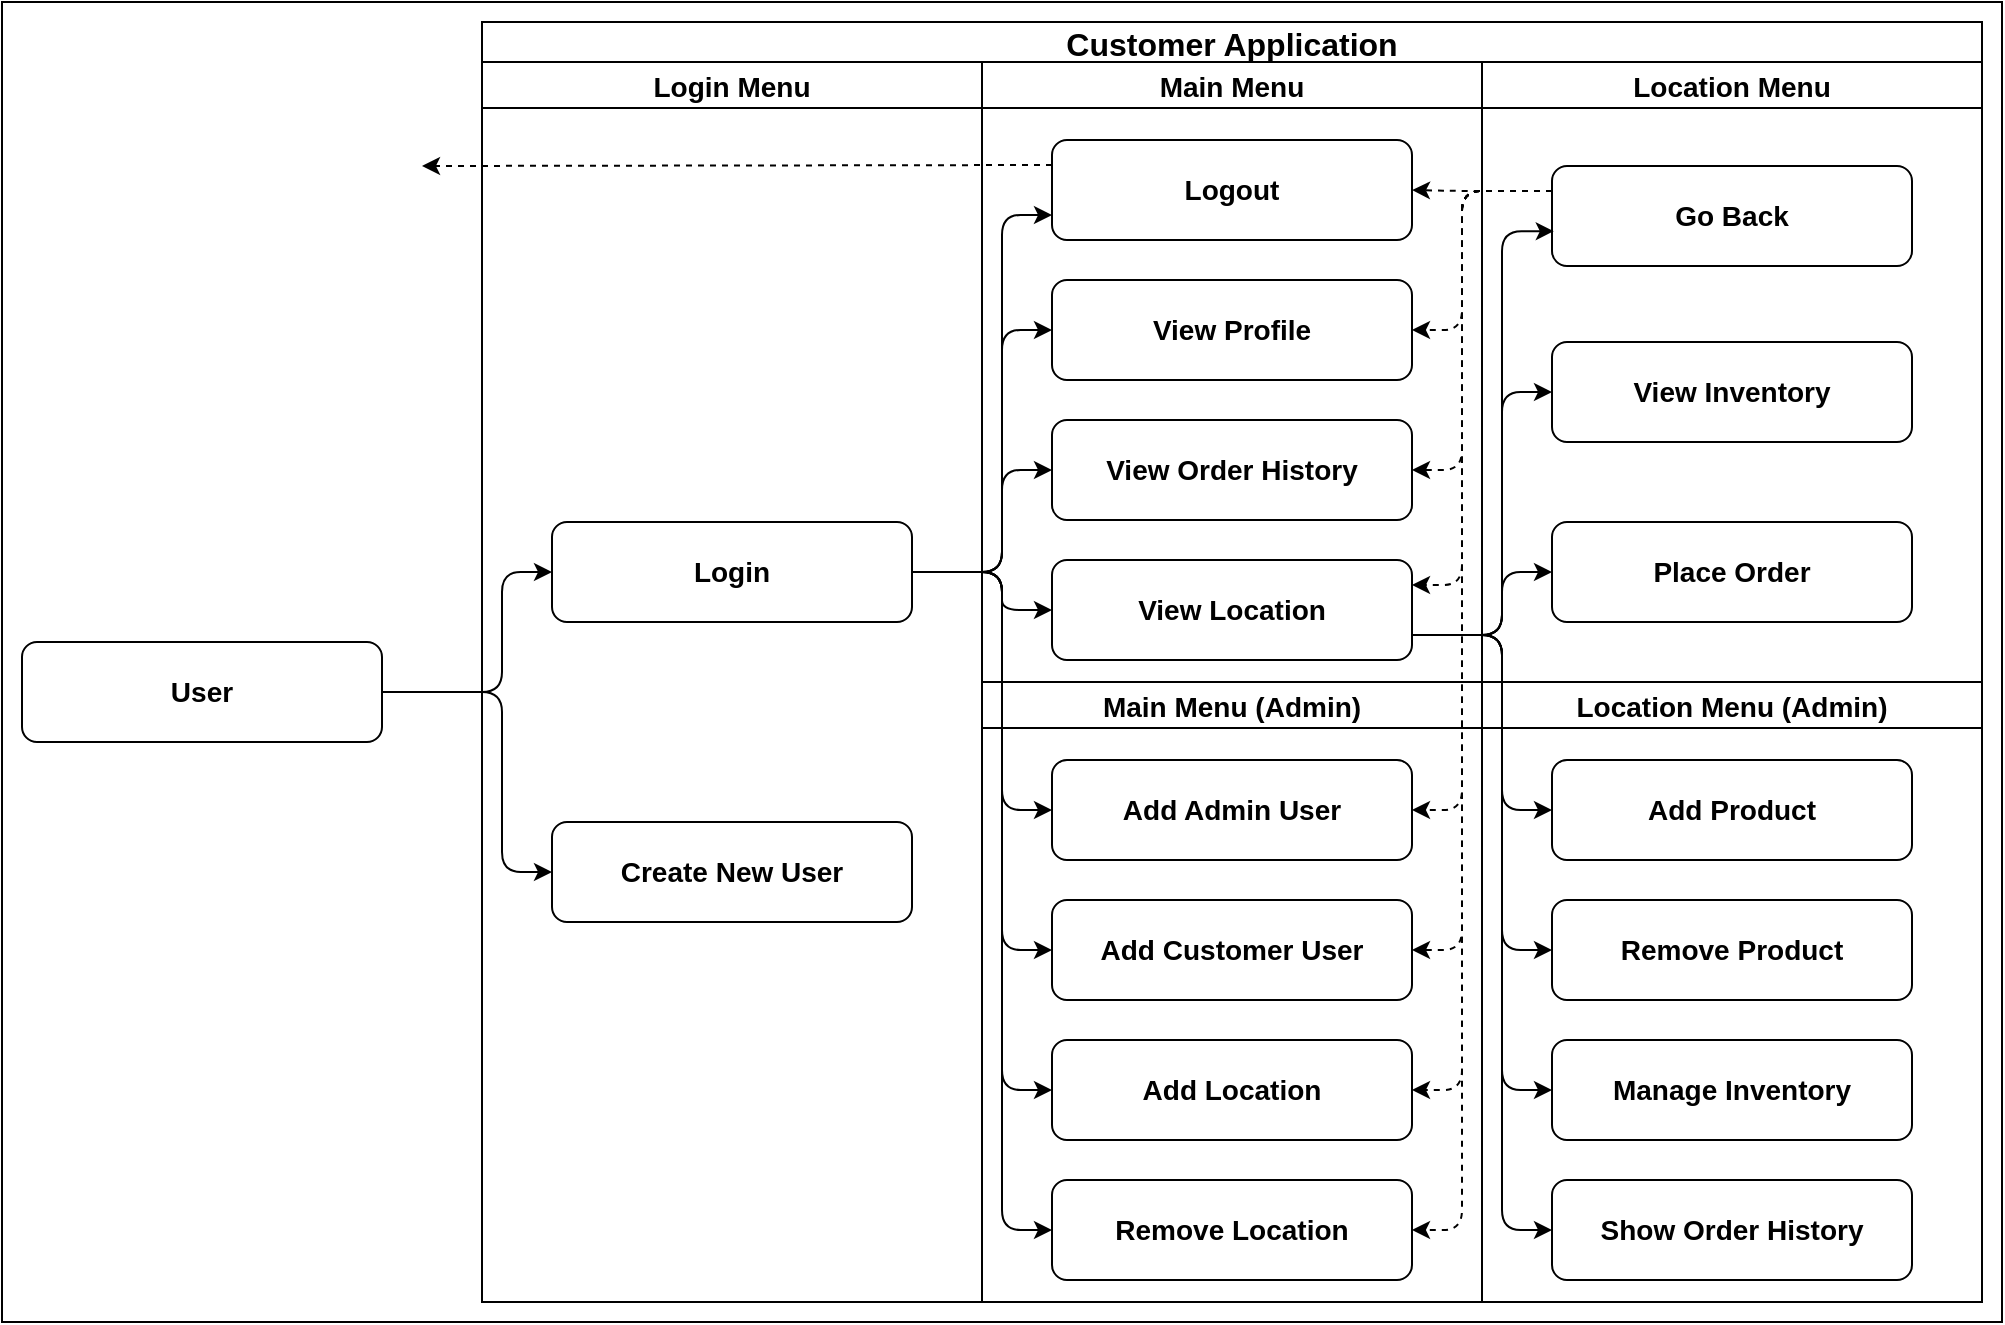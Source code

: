 <mxfile version="13.0.5" type="device"><diagram id="itzflgtns2KvW6Agobu2" name="Page-1"><mxGraphModel dx="2272" dy="762" grid="1" gridSize="10" guides="1" tooltips="1" connect="1" arrows="1" fold="1" page="1" pageScale="1" pageWidth="850" pageHeight="1100" math="0" shadow="0"><root><mxCell id="0"/><mxCell id="1" parent="0"/><mxCell id="p1RkT-8pQxU95EO-9Gyg-80" value="" style="rounded=0;whiteSpace=wrap;html=1;fontFamily=Helvetica;fontSize=14;" vertex="1" parent="1"><mxGeometry x="-850" width="1000" height="660" as="geometry"/></mxCell><mxCell id="p1RkT-8pQxU95EO-9Gyg-9" value="Customer Application" style="swimlane;startSize=20;fontSize=16;" vertex="1" parent="1"><mxGeometry x="-610" y="10" width="750" height="640" as="geometry"/></mxCell><mxCell id="p1RkT-8pQxU95EO-9Gyg-11" value="Login Menu" style="swimlane;fontSize=14;startSize=23;" vertex="1" parent="p1RkT-8pQxU95EO-9Gyg-9"><mxGeometry y="20" width="250" height="620" as="geometry"/></mxCell><mxCell id="p1RkT-8pQxU95EO-9Gyg-17" value="Login" style="rounded=1;whiteSpace=wrap;html=1;shadow=0;labelBackgroundColor=none;strokeWidth=1;fontFamily=Helvetica;fontSize=14;align=center;fontStyle=1" vertex="1" parent="p1RkT-8pQxU95EO-9Gyg-11"><mxGeometry x="35" y="230" width="180" height="50" as="geometry"/></mxCell><mxCell id="p1RkT-8pQxU95EO-9Gyg-18" value="Create New User" style="rounded=1;whiteSpace=wrap;html=1;shadow=0;labelBackgroundColor=none;strokeWidth=1;fontFamily=Helvetica;fontSize=14;align=center;fontStyle=1" vertex="1" parent="p1RkT-8pQxU95EO-9Gyg-11"><mxGeometry x="35" y="380" width="180" height="50" as="geometry"/></mxCell><mxCell id="p1RkT-8pQxU95EO-9Gyg-16" value="Main Menu (Admin)" style="swimlane;fontSize=14;fontStyle=1" vertex="1" parent="p1RkT-8pQxU95EO-9Gyg-9"><mxGeometry x="250" y="330" width="250" height="310" as="geometry"/></mxCell><mxCell id="p1RkT-8pQxU95EO-9Gyg-22" value="Add Admin User" style="rounded=1;whiteSpace=wrap;html=1;shadow=0;labelBackgroundColor=none;strokeWidth=1;fontFamily=Helvetica;fontSize=14;align=center;fontStyle=1" vertex="1" parent="p1RkT-8pQxU95EO-9Gyg-16"><mxGeometry x="35" y="39" width="180" height="50" as="geometry"/></mxCell><mxCell id="p1RkT-8pQxU95EO-9Gyg-23" value="Add Customer User" style="rounded=1;whiteSpace=wrap;html=1;shadow=0;labelBackgroundColor=none;strokeWidth=1;fontFamily=Helvetica;fontSize=14;align=center;fontStyle=1" vertex="1" parent="p1RkT-8pQxU95EO-9Gyg-16"><mxGeometry x="35" y="109" width="180" height="50" as="geometry"/></mxCell><mxCell id="p1RkT-8pQxU95EO-9Gyg-24" value="Add Location" style="rounded=1;whiteSpace=wrap;html=1;shadow=0;labelBackgroundColor=none;strokeWidth=1;fontFamily=Helvetica;fontSize=14;align=center;fontStyle=1" vertex="1" parent="p1RkT-8pQxU95EO-9Gyg-16"><mxGeometry x="35" y="179" width="180" height="50" as="geometry"/></mxCell><mxCell id="p1RkT-8pQxU95EO-9Gyg-25" value="Remove Location" style="rounded=1;whiteSpace=wrap;html=1;shadow=0;labelBackgroundColor=none;strokeWidth=1;fontFamily=Helvetica;fontSize=14;align=center;fontStyle=1" vertex="1" parent="p1RkT-8pQxU95EO-9Gyg-16"><mxGeometry x="35" y="249" width="180" height="50" as="geometry"/></mxCell><mxCell id="p1RkT-8pQxU95EO-9Gyg-27" value="Location Menu" style="swimlane;fontSize=14;" vertex="1" parent="p1RkT-8pQxU95EO-9Gyg-9"><mxGeometry x="500" y="20" width="250" height="310" as="geometry"/></mxCell><mxCell id="p1RkT-8pQxU95EO-9Gyg-28" value="View Inventory" style="rounded=1;whiteSpace=wrap;html=1;shadow=0;labelBackgroundColor=none;strokeWidth=1;fontFamily=Helvetica;fontSize=14;align=center;fontStyle=1" vertex="1" parent="p1RkT-8pQxU95EO-9Gyg-27"><mxGeometry x="35" y="140" width="180" height="50" as="geometry"/></mxCell><mxCell id="p1RkT-8pQxU95EO-9Gyg-29" value="Place Order" style="rounded=1;whiteSpace=wrap;html=1;shadow=0;labelBackgroundColor=none;strokeWidth=1;fontFamily=Helvetica;fontSize=14;align=center;fontStyle=1" vertex="1" parent="p1RkT-8pQxU95EO-9Gyg-27"><mxGeometry x="35" y="230" width="180" height="50" as="geometry"/></mxCell><mxCell id="p1RkT-8pQxU95EO-9Gyg-30" value="Go Back" style="rounded=1;whiteSpace=wrap;html=1;shadow=0;labelBackgroundColor=none;strokeWidth=1;fontFamily=Helvetica;fontSize=14;align=center;fontStyle=1" vertex="1" parent="p1RkT-8pQxU95EO-9Gyg-27"><mxGeometry x="35" y="52" width="180" height="50" as="geometry"/></mxCell><mxCell id="p1RkT-8pQxU95EO-9Gyg-31" value="Location Menu (Admin)" style="swimlane;fontSize=14;fontStyle=1" vertex="1" parent="p1RkT-8pQxU95EO-9Gyg-9"><mxGeometry x="500" y="330" width="250" height="310" as="geometry"/></mxCell><mxCell id="p1RkT-8pQxU95EO-9Gyg-32" value="Add Product" style="rounded=1;whiteSpace=wrap;html=1;shadow=0;labelBackgroundColor=none;strokeWidth=1;fontFamily=Helvetica;fontSize=14;align=center;fontStyle=1" vertex="1" parent="p1RkT-8pQxU95EO-9Gyg-31"><mxGeometry x="35" y="39" width="180" height="50" as="geometry"/></mxCell><mxCell id="p1RkT-8pQxU95EO-9Gyg-33" value="Remove Product" style="rounded=1;whiteSpace=wrap;html=1;shadow=0;labelBackgroundColor=none;strokeWidth=1;fontFamily=Helvetica;fontSize=14;align=center;fontStyle=1" vertex="1" parent="p1RkT-8pQxU95EO-9Gyg-31"><mxGeometry x="35" y="109" width="180" height="50" as="geometry"/></mxCell><mxCell id="p1RkT-8pQxU95EO-9Gyg-34" value="Manage Inventory" style="rounded=1;whiteSpace=wrap;html=1;shadow=0;labelBackgroundColor=none;strokeWidth=1;fontFamily=Helvetica;fontSize=14;align=center;fontStyle=1" vertex="1" parent="p1RkT-8pQxU95EO-9Gyg-31"><mxGeometry x="35" y="179" width="180" height="50" as="geometry"/></mxCell><mxCell id="p1RkT-8pQxU95EO-9Gyg-35" value="Show Order History" style="rounded=1;whiteSpace=wrap;html=1;shadow=0;labelBackgroundColor=none;strokeWidth=1;fontFamily=Helvetica;fontSize=14;align=center;fontStyle=1" vertex="1" parent="p1RkT-8pQxU95EO-9Gyg-31"><mxGeometry x="35" y="249" width="180" height="50" as="geometry"/></mxCell><mxCell id="p1RkT-8pQxU95EO-9Gyg-39" value="" style="edgeStyle=elbowEdgeStyle;elbow=horizontal;endArrow=classic;html=1;fontFamily=Helvetica;fontSize=14;exitX=1;exitY=0.5;exitDx=0;exitDy=0;entryX=0;entryY=0.75;entryDx=0;entryDy=0;" edge="1" parent="p1RkT-8pQxU95EO-9Gyg-9" source="p1RkT-8pQxU95EO-9Gyg-17" target="p1RkT-8pQxU95EO-9Gyg-52"><mxGeometry width="50" height="50" relative="1" as="geometry"><mxPoint x="250" y="181" as="sourcePoint"/><mxPoint x="180" y="90" as="targetPoint"/><Array as="points"><mxPoint x="260" y="210"/></Array></mxGeometry></mxCell><mxCell id="p1RkT-8pQxU95EO-9Gyg-44" value="" style="edgeStyle=elbowEdgeStyle;elbow=horizontal;endArrow=classic;html=1;fontFamily=Helvetica;fontSize=14;entryX=0;entryY=0.5;entryDx=0;entryDy=0;exitX=1;exitY=0.5;exitDx=0;exitDy=0;" edge="1" parent="p1RkT-8pQxU95EO-9Gyg-9" source="p1RkT-8pQxU95EO-9Gyg-17" target="p1RkT-8pQxU95EO-9Gyg-22"><mxGeometry width="50" height="50" relative="1" as="geometry"><mxPoint x="225" y="195" as="sourcePoint"/><mxPoint x="295" y="285" as="targetPoint"/><Array as="points"><mxPoint x="260" y="360"/></Array></mxGeometry></mxCell><mxCell id="p1RkT-8pQxU95EO-9Gyg-45" value="" style="edgeStyle=elbowEdgeStyle;elbow=horizontal;endArrow=classic;html=1;fontFamily=Helvetica;fontSize=14;entryX=0;entryY=0.5;entryDx=0;entryDy=0;exitX=1;exitY=0.5;exitDx=0;exitDy=0;" edge="1" parent="p1RkT-8pQxU95EO-9Gyg-9" source="p1RkT-8pQxU95EO-9Gyg-17" target="p1RkT-8pQxU95EO-9Gyg-23"><mxGeometry width="50" height="50" relative="1" as="geometry"><mxPoint x="145" y="370" as="sourcePoint"/><mxPoint x="215" y="579" as="targetPoint"/><Array as="points"><mxPoint x="260" y="390"/></Array></mxGeometry></mxCell><mxCell id="p1RkT-8pQxU95EO-9Gyg-46" value="" style="edgeStyle=elbowEdgeStyle;elbow=horizontal;endArrow=classic;html=1;fontFamily=Helvetica;fontSize=14;entryX=0;entryY=0.5;entryDx=0;entryDy=0;exitX=1;exitY=0.5;exitDx=0;exitDy=0;" edge="1" parent="p1RkT-8pQxU95EO-9Gyg-9" source="p1RkT-8pQxU95EO-9Gyg-17" target="p1RkT-8pQxU95EO-9Gyg-24"><mxGeometry width="50" height="50" relative="1" as="geometry"><mxPoint x="220" y="330" as="sourcePoint"/><mxPoint x="295" y="474" as="targetPoint"/><Array as="points"><mxPoint x="260" y="430"/></Array></mxGeometry></mxCell><mxCell id="p1RkT-8pQxU95EO-9Gyg-47" value="" style="edgeStyle=elbowEdgeStyle;elbow=horizontal;endArrow=classic;html=1;fontFamily=Helvetica;fontSize=14;entryX=0;entryY=0.5;entryDx=0;entryDy=0;exitX=1;exitY=0.5;exitDx=0;exitDy=0;" edge="1" parent="p1RkT-8pQxU95EO-9Gyg-9" source="p1RkT-8pQxU95EO-9Gyg-17" target="p1RkT-8pQxU95EO-9Gyg-25"><mxGeometry width="50" height="50" relative="1" as="geometry"><mxPoint x="220" y="330" as="sourcePoint"/><mxPoint x="295" y="544" as="targetPoint"/><Array as="points"><mxPoint x="260" y="470"/></Array></mxGeometry></mxCell><mxCell id="p1RkT-8pQxU95EO-9Gyg-48" value="" style="edgeStyle=elbowEdgeStyle;elbow=horizontal;endArrow=classic;html=1;fontFamily=Helvetica;fontSize=14;exitX=1;exitY=0.5;exitDx=0;exitDy=0;entryX=0;entryY=0.5;entryDx=0;entryDy=0;" edge="1" parent="p1RkT-8pQxU95EO-9Gyg-9" source="p1RkT-8pQxU95EO-9Gyg-17" target="p1RkT-8pQxU95EO-9Gyg-53"><mxGeometry width="50" height="50" relative="1" as="geometry"><mxPoint x="130" y="240" as="sourcePoint"/><mxPoint x="120" y="130" as="targetPoint"/><Array as="points"><mxPoint x="260" y="250"/></Array></mxGeometry></mxCell><mxCell id="p1RkT-8pQxU95EO-9Gyg-51" value="Main Menu" style="swimlane;fontSize=14;fontStyle=1" vertex="1" parent="p1RkT-8pQxU95EO-9Gyg-9"><mxGeometry x="250" y="20" width="250" height="310" as="geometry"/></mxCell><mxCell id="p1RkT-8pQxU95EO-9Gyg-52" value="Logout" style="rounded=1;whiteSpace=wrap;html=1;shadow=0;labelBackgroundColor=none;strokeWidth=1;fontFamily=Helvetica;fontSize=14;align=center;fontStyle=1" vertex="1" parent="p1RkT-8pQxU95EO-9Gyg-51"><mxGeometry x="35" y="39" width="180" height="50" as="geometry"/></mxCell><mxCell id="p1RkT-8pQxU95EO-9Gyg-53" value="View Profile" style="rounded=1;whiteSpace=wrap;html=1;shadow=0;labelBackgroundColor=none;strokeWidth=1;fontFamily=Helvetica;fontSize=14;align=center;fontStyle=1" vertex="1" parent="p1RkT-8pQxU95EO-9Gyg-51"><mxGeometry x="35" y="109" width="180" height="50" as="geometry"/></mxCell><mxCell id="p1RkT-8pQxU95EO-9Gyg-54" value="View Order History" style="rounded=1;whiteSpace=wrap;html=1;shadow=0;labelBackgroundColor=none;strokeWidth=1;fontFamily=Helvetica;fontSize=14;align=center;fontStyle=1" vertex="1" parent="p1RkT-8pQxU95EO-9Gyg-51"><mxGeometry x="35" y="179" width="180" height="50" as="geometry"/></mxCell><mxCell id="p1RkT-8pQxU95EO-9Gyg-55" value="View Location" style="rounded=1;whiteSpace=wrap;html=1;shadow=0;labelBackgroundColor=none;strokeWidth=1;fontFamily=Helvetica;fontSize=14;align=center;fontStyle=1" vertex="1" parent="p1RkT-8pQxU95EO-9Gyg-51"><mxGeometry x="35" y="249" width="180" height="50" as="geometry"/></mxCell><mxCell id="p1RkT-8pQxU95EO-9Gyg-57" value="" style="edgeStyle=elbowEdgeStyle;elbow=horizontal;endArrow=classic;html=1;fontFamily=Helvetica;fontSize=14;entryX=0;entryY=0.5;entryDx=0;entryDy=0;exitX=1;exitY=0.5;exitDx=0;exitDy=0;" edge="1" parent="p1RkT-8pQxU95EO-9Gyg-9" source="p1RkT-8pQxU95EO-9Gyg-17" target="p1RkT-8pQxU95EO-9Gyg-54"><mxGeometry width="50" height="50" relative="1" as="geometry"><mxPoint x="80" y="190" as="sourcePoint"/><mxPoint x="130" y="140" as="targetPoint"/><Array as="points"><mxPoint x="260" y="250"/></Array></mxGeometry></mxCell><mxCell id="p1RkT-8pQxU95EO-9Gyg-58" value="" style="edgeStyle=elbowEdgeStyle;elbow=horizontal;endArrow=classic;html=1;fontFamily=Helvetica;fontSize=14;entryX=0.005;entryY=0.652;entryDx=0;entryDy=0;exitX=1;exitY=0.75;exitDx=0;exitDy=0;entryPerimeter=0;" edge="1" parent="p1RkT-8pQxU95EO-9Gyg-9" source="p1RkT-8pQxU95EO-9Gyg-55" target="p1RkT-8pQxU95EO-9Gyg-30"><mxGeometry width="50" height="50" relative="1" as="geometry"><mxPoint x="480" y="240" as="sourcePoint"/><mxPoint x="530" y="190" as="targetPoint"/><Array as="points"><mxPoint x="510" y="190"/></Array></mxGeometry></mxCell><mxCell id="p1RkT-8pQxU95EO-9Gyg-59" value="" style="edgeStyle=elbowEdgeStyle;elbow=horizontal;endArrow=classic;html=1;fontFamily=Helvetica;fontSize=14;entryX=0;entryY=0.5;entryDx=0;entryDy=0;exitX=1;exitY=0.75;exitDx=0;exitDy=0;" edge="1" parent="p1RkT-8pQxU95EO-9Gyg-9" source="p1RkT-8pQxU95EO-9Gyg-55" target="p1RkT-8pQxU95EO-9Gyg-28"><mxGeometry width="50" height="50" relative="1" as="geometry"><mxPoint x="475" y="304" as="sourcePoint"/><mxPoint x="545" y="105" as="targetPoint"/><Array as="points"><mxPoint x="510" y="240"/></Array></mxGeometry></mxCell><mxCell id="p1RkT-8pQxU95EO-9Gyg-60" value="" style="edgeStyle=elbowEdgeStyle;elbow=horizontal;endArrow=classic;html=1;fontFamily=Helvetica;fontSize=14;entryX=0;entryY=0.5;entryDx=0;entryDy=0;exitX=1;exitY=0.75;exitDx=0;exitDy=0;" edge="1" parent="p1RkT-8pQxU95EO-9Gyg-9" source="p1RkT-8pQxU95EO-9Gyg-55" target="p1RkT-8pQxU95EO-9Gyg-29"><mxGeometry width="50" height="50" relative="1" as="geometry"><mxPoint x="500" y="280" as="sourcePoint"/><mxPoint x="550" y="230" as="targetPoint"/><Array as="points"><mxPoint x="510" y="280"/></Array></mxGeometry></mxCell><mxCell id="p1RkT-8pQxU95EO-9Gyg-61" value="" style="edgeStyle=elbowEdgeStyle;elbow=horizontal;endArrow=classic;html=1;fontFamily=Helvetica;fontSize=14;entryX=0;entryY=0.5;entryDx=0;entryDy=0;exitX=1;exitY=0.75;exitDx=0;exitDy=0;" edge="1" parent="p1RkT-8pQxU95EO-9Gyg-9" source="p1RkT-8pQxU95EO-9Gyg-55" target="p1RkT-8pQxU95EO-9Gyg-32"><mxGeometry width="50" height="50" relative="1" as="geometry"><mxPoint x="475" y="304" as="sourcePoint"/><mxPoint x="545" y="285" as="targetPoint"/><Array as="points"><mxPoint x="510" y="350"/></Array></mxGeometry></mxCell><mxCell id="p1RkT-8pQxU95EO-9Gyg-62" value="" style="edgeStyle=elbowEdgeStyle;elbow=horizontal;endArrow=classic;html=1;fontFamily=Helvetica;fontSize=14;entryX=0;entryY=0.5;entryDx=0;entryDy=0;exitX=1;exitY=0.75;exitDx=0;exitDy=0;" edge="1" parent="p1RkT-8pQxU95EO-9Gyg-9" source="p1RkT-8pQxU95EO-9Gyg-55" target="p1RkT-8pQxU95EO-9Gyg-33"><mxGeometry width="50" height="50" relative="1" as="geometry"><mxPoint x="475" y="304" as="sourcePoint"/><mxPoint x="545" y="404" as="targetPoint"/><Array as="points"><mxPoint x="510" y="380"/></Array></mxGeometry></mxCell><mxCell id="p1RkT-8pQxU95EO-9Gyg-64" value="" style="edgeStyle=elbowEdgeStyle;elbow=horizontal;endArrow=classic;html=1;fontFamily=Helvetica;fontSize=14;entryX=0;entryY=0.5;entryDx=0;entryDy=0;exitX=1;exitY=0.75;exitDx=0;exitDy=0;" edge="1" parent="p1RkT-8pQxU95EO-9Gyg-9" source="p1RkT-8pQxU95EO-9Gyg-55" target="p1RkT-8pQxU95EO-9Gyg-34"><mxGeometry width="50" height="50" relative="1" as="geometry"><mxPoint x="475" y="304" as="sourcePoint"/><mxPoint x="545" y="474" as="targetPoint"/><Array as="points"><mxPoint x="510" y="390"/></Array></mxGeometry></mxCell><mxCell id="p1RkT-8pQxU95EO-9Gyg-65" value="" style="edgeStyle=elbowEdgeStyle;elbow=horizontal;endArrow=classic;html=1;fontFamily=Helvetica;fontSize=14;exitX=1;exitY=0.75;exitDx=0;exitDy=0;entryX=0;entryY=0.5;entryDx=0;entryDy=0;" edge="1" parent="p1RkT-8pQxU95EO-9Gyg-9" source="p1RkT-8pQxU95EO-9Gyg-55" target="p1RkT-8pQxU95EO-9Gyg-35"><mxGeometry width="50" height="50" relative="1" as="geometry"><mxPoint x="470" y="365" as="sourcePoint"/><mxPoint x="520" y="580" as="targetPoint"/><Array as="points"><mxPoint x="510" y="450"/></Array></mxGeometry></mxCell><mxCell id="p1RkT-8pQxU95EO-9Gyg-66" value="" style="edgeStyle=elbowEdgeStyle;elbow=horizontal;endArrow=classic;html=1;fontFamily=Helvetica;fontSize=14;dashed=1;exitX=0;exitY=0.25;exitDx=0;exitDy=0;entryX=1;entryY=0.5;entryDx=0;entryDy=0;" edge="1" parent="p1RkT-8pQxU95EO-9Gyg-9" source="p1RkT-8pQxU95EO-9Gyg-30" target="p1RkT-8pQxU95EO-9Gyg-52"><mxGeometry width="50" height="50" relative="1" as="geometry"><mxPoint x="145" y="150" as="sourcePoint"/><mxPoint x="105" y="100" as="targetPoint"/><Array as="points"><mxPoint x="490" y="110"/></Array></mxGeometry></mxCell><mxCell id="p1RkT-8pQxU95EO-9Gyg-67" value="" style="edgeStyle=elbowEdgeStyle;elbow=horizontal;endArrow=classic;html=1;fontFamily=Helvetica;fontSize=14;dashed=1;exitX=0;exitY=0.25;exitDx=0;exitDy=0;entryX=1;entryY=0.5;entryDx=0;entryDy=0;" edge="1" parent="p1RkT-8pQxU95EO-9Gyg-9" source="p1RkT-8pQxU95EO-9Gyg-30" target="p1RkT-8pQxU95EO-9Gyg-53"><mxGeometry width="50" height="50" relative="1" as="geometry"><mxPoint x="545" y="92.5" as="sourcePoint"/><mxPoint x="475" y="94" as="targetPoint"/><Array as="points"><mxPoint x="490" y="120"/></Array></mxGeometry></mxCell><mxCell id="p1RkT-8pQxU95EO-9Gyg-68" value="" style="edgeStyle=elbowEdgeStyle;elbow=horizontal;endArrow=classic;html=1;fontFamily=Helvetica;fontSize=14;dashed=1;exitX=0;exitY=0.25;exitDx=0;exitDy=0;entryX=1;entryY=0.5;entryDx=0;entryDy=0;" edge="1" parent="p1RkT-8pQxU95EO-9Gyg-9" source="p1RkT-8pQxU95EO-9Gyg-30" target="p1RkT-8pQxU95EO-9Gyg-54"><mxGeometry width="50" height="50" relative="1" as="geometry"><mxPoint x="555" y="102.5" as="sourcePoint"/><mxPoint x="485" y="104" as="targetPoint"/><Array as="points"><mxPoint x="490" y="150"/></Array></mxGeometry></mxCell><mxCell id="p1RkT-8pQxU95EO-9Gyg-69" value="" style="edgeStyle=elbowEdgeStyle;elbow=horizontal;endArrow=classic;html=1;fontFamily=Helvetica;fontSize=14;dashed=1;exitX=0;exitY=0.25;exitDx=0;exitDy=0;entryX=1;entryY=0.25;entryDx=0;entryDy=0;" edge="1" parent="p1RkT-8pQxU95EO-9Gyg-9" source="p1RkT-8pQxU95EO-9Gyg-30" target="p1RkT-8pQxU95EO-9Gyg-55"><mxGeometry width="50" height="50" relative="1" as="geometry"><mxPoint x="545" y="94.5" as="sourcePoint"/><mxPoint x="475" y="234" as="targetPoint"/><Array as="points"><mxPoint x="490" y="180"/></Array></mxGeometry></mxCell><mxCell id="p1RkT-8pQxU95EO-9Gyg-71" value="" style="edgeStyle=elbowEdgeStyle;elbow=horizontal;endArrow=classic;html=1;fontFamily=Helvetica;fontSize=14;entryX=0;entryY=0.5;entryDx=0;entryDy=0;exitX=1;exitY=0.5;exitDx=0;exitDy=0;" edge="1" parent="p1RkT-8pQxU95EO-9Gyg-9" source="p1RkT-8pQxU95EO-9Gyg-17" target="p1RkT-8pQxU95EO-9Gyg-55"><mxGeometry width="50" height="50" relative="1" as="geometry"><mxPoint x="165" y="180" as="sourcePoint"/><mxPoint x="215" y="130" as="targetPoint"/><Array as="points"><mxPoint x="260" y="290"/></Array></mxGeometry></mxCell><mxCell id="p1RkT-8pQxU95EO-9Gyg-72" value="" style="edgeStyle=elbowEdgeStyle;elbow=horizontal;endArrow=classic;html=1;fontFamily=Helvetica;fontSize=14;dashed=1;exitX=0;exitY=0.25;exitDx=0;exitDy=0;entryX=1;entryY=0.5;entryDx=0;entryDy=0;" edge="1" parent="p1RkT-8pQxU95EO-9Gyg-9" source="p1RkT-8pQxU95EO-9Gyg-30" target="p1RkT-8pQxU95EO-9Gyg-22"><mxGeometry width="50" height="50" relative="1" as="geometry"><mxPoint x="545" y="94.5" as="sourcePoint"/><mxPoint x="475" y="291.5" as="targetPoint"/><Array as="points"><mxPoint x="490" y="240"/></Array></mxGeometry></mxCell><mxCell id="p1RkT-8pQxU95EO-9Gyg-73" value="" style="edgeStyle=elbowEdgeStyle;elbow=horizontal;endArrow=classic;html=1;fontFamily=Helvetica;fontSize=14;dashed=1;exitX=0;exitY=0.25;exitDx=0;exitDy=0;entryX=1;entryY=0.5;entryDx=0;entryDy=0;" edge="1" parent="p1RkT-8pQxU95EO-9Gyg-9" source="p1RkT-8pQxU95EO-9Gyg-30" target="p1RkT-8pQxU95EO-9Gyg-23"><mxGeometry width="50" height="50" relative="1" as="geometry"><mxPoint x="545" y="94.5" as="sourcePoint"/><mxPoint x="475" y="404" as="targetPoint"/><Array as="points"><mxPoint x="490" y="280"/></Array></mxGeometry></mxCell><mxCell id="p1RkT-8pQxU95EO-9Gyg-74" value="" style="edgeStyle=elbowEdgeStyle;elbow=horizontal;endArrow=classic;html=1;fontFamily=Helvetica;fontSize=14;dashed=1;exitX=0;exitY=0.25;exitDx=0;exitDy=0;entryX=1;entryY=0.5;entryDx=0;entryDy=0;" edge="1" parent="p1RkT-8pQxU95EO-9Gyg-9" source="p1RkT-8pQxU95EO-9Gyg-30" target="p1RkT-8pQxU95EO-9Gyg-24"><mxGeometry width="50" height="50" relative="1" as="geometry"><mxPoint x="545" y="94.5" as="sourcePoint"/><mxPoint x="475" y="474" as="targetPoint"/><Array as="points"><mxPoint x="490" y="310"/></Array></mxGeometry></mxCell><mxCell id="p1RkT-8pQxU95EO-9Gyg-75" value="" style="edgeStyle=elbowEdgeStyle;elbow=horizontal;endArrow=classic;html=1;fontFamily=Helvetica;fontSize=14;dashed=1;exitX=0;exitY=0.25;exitDx=0;exitDy=0;entryX=1;entryY=0.5;entryDx=0;entryDy=0;" edge="1" parent="p1RkT-8pQxU95EO-9Gyg-9" source="p1RkT-8pQxU95EO-9Gyg-30" target="p1RkT-8pQxU95EO-9Gyg-25"><mxGeometry width="50" height="50" relative="1" as="geometry"><mxPoint x="555" y="150" as="sourcePoint"/><mxPoint x="485" y="599.5" as="targetPoint"/><Array as="points"><mxPoint x="490" y="350"/></Array></mxGeometry></mxCell><mxCell id="p1RkT-8pQxU95EO-9Gyg-76" value="" style="endArrow=classic;html=1;fontFamily=Helvetica;fontSize=14;exitX=0;exitY=0.25;exitDx=0;exitDy=0;dashed=1;" edge="1" parent="1" source="p1RkT-8pQxU95EO-9Gyg-52"><mxGeometry width="50" height="50" relative="1" as="geometry"><mxPoint x="-420" y="140" as="sourcePoint"/><mxPoint x="-640" y="82" as="targetPoint"/></mxGeometry></mxCell><mxCell id="p1RkT-8pQxU95EO-9Gyg-77" value="User" style="rounded=1;whiteSpace=wrap;html=1;shadow=0;labelBackgroundColor=none;strokeWidth=1;fontFamily=Helvetica;fontSize=14;align=center;fontStyle=1" vertex="1" parent="1"><mxGeometry x="-840" y="320" width="180" height="50" as="geometry"/></mxCell><mxCell id="p1RkT-8pQxU95EO-9Gyg-78" value="" style="edgeStyle=elbowEdgeStyle;elbow=horizontal;endArrow=classic;html=1;fontFamily=Helvetica;fontSize=14;exitX=1;exitY=0.5;exitDx=0;exitDy=0;entryX=0;entryY=0.5;entryDx=0;entryDy=0;" edge="1" parent="1" source="p1RkT-8pQxU95EO-9Gyg-77" target="p1RkT-8pQxU95EO-9Gyg-17"><mxGeometry width="50" height="50" relative="1" as="geometry"><mxPoint x="-440" y="330" as="sourcePoint"/><mxPoint x="-390" y="280" as="targetPoint"/><Array as="points"><mxPoint x="-600" y="320"/></Array></mxGeometry></mxCell><mxCell id="p1RkT-8pQxU95EO-9Gyg-79" value="" style="edgeStyle=elbowEdgeStyle;elbow=horizontal;endArrow=classic;html=1;fontFamily=Helvetica;fontSize=14;exitX=1;exitY=0.5;exitDx=0;exitDy=0;entryX=0;entryY=0.5;entryDx=0;entryDy=0;" edge="1" parent="1" source="p1RkT-8pQxU95EO-9Gyg-77" target="p1RkT-8pQxU95EO-9Gyg-18"><mxGeometry width="50" height="50" relative="1" as="geometry"><mxPoint x="-650" y="355" as="sourcePoint"/><mxPoint x="-565" y="295" as="targetPoint"/><Array as="points"><mxPoint x="-600" y="390"/></Array></mxGeometry></mxCell></root></mxGraphModel></diagram></mxfile>